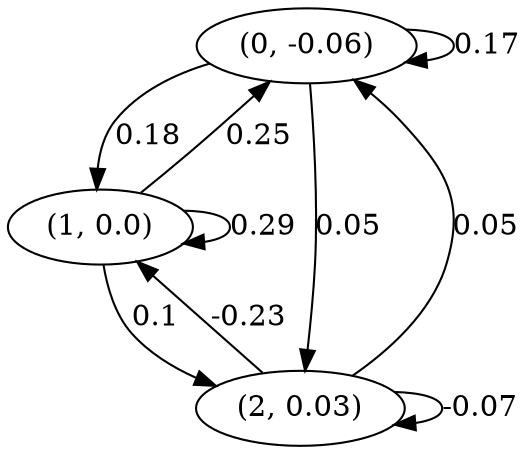 digraph {
    0 [ label = "(0, -0.06)" ]
    1 [ label = "(1, 0.0)" ]
    2 [ label = "(2, 0.03)" ]
    0 -> 0 [ label = "0.17" ]
    1 -> 1 [ label = "0.29" ]
    2 -> 2 [ label = "-0.07" ]
    1 -> 0 [ label = "0.25" ]
    2 -> 0 [ label = "0.05" ]
    0 -> 1 [ label = "0.18" ]
    2 -> 1 [ label = "-0.23" ]
    0 -> 2 [ label = "0.05" ]
    1 -> 2 [ label = "0.1" ]
}

